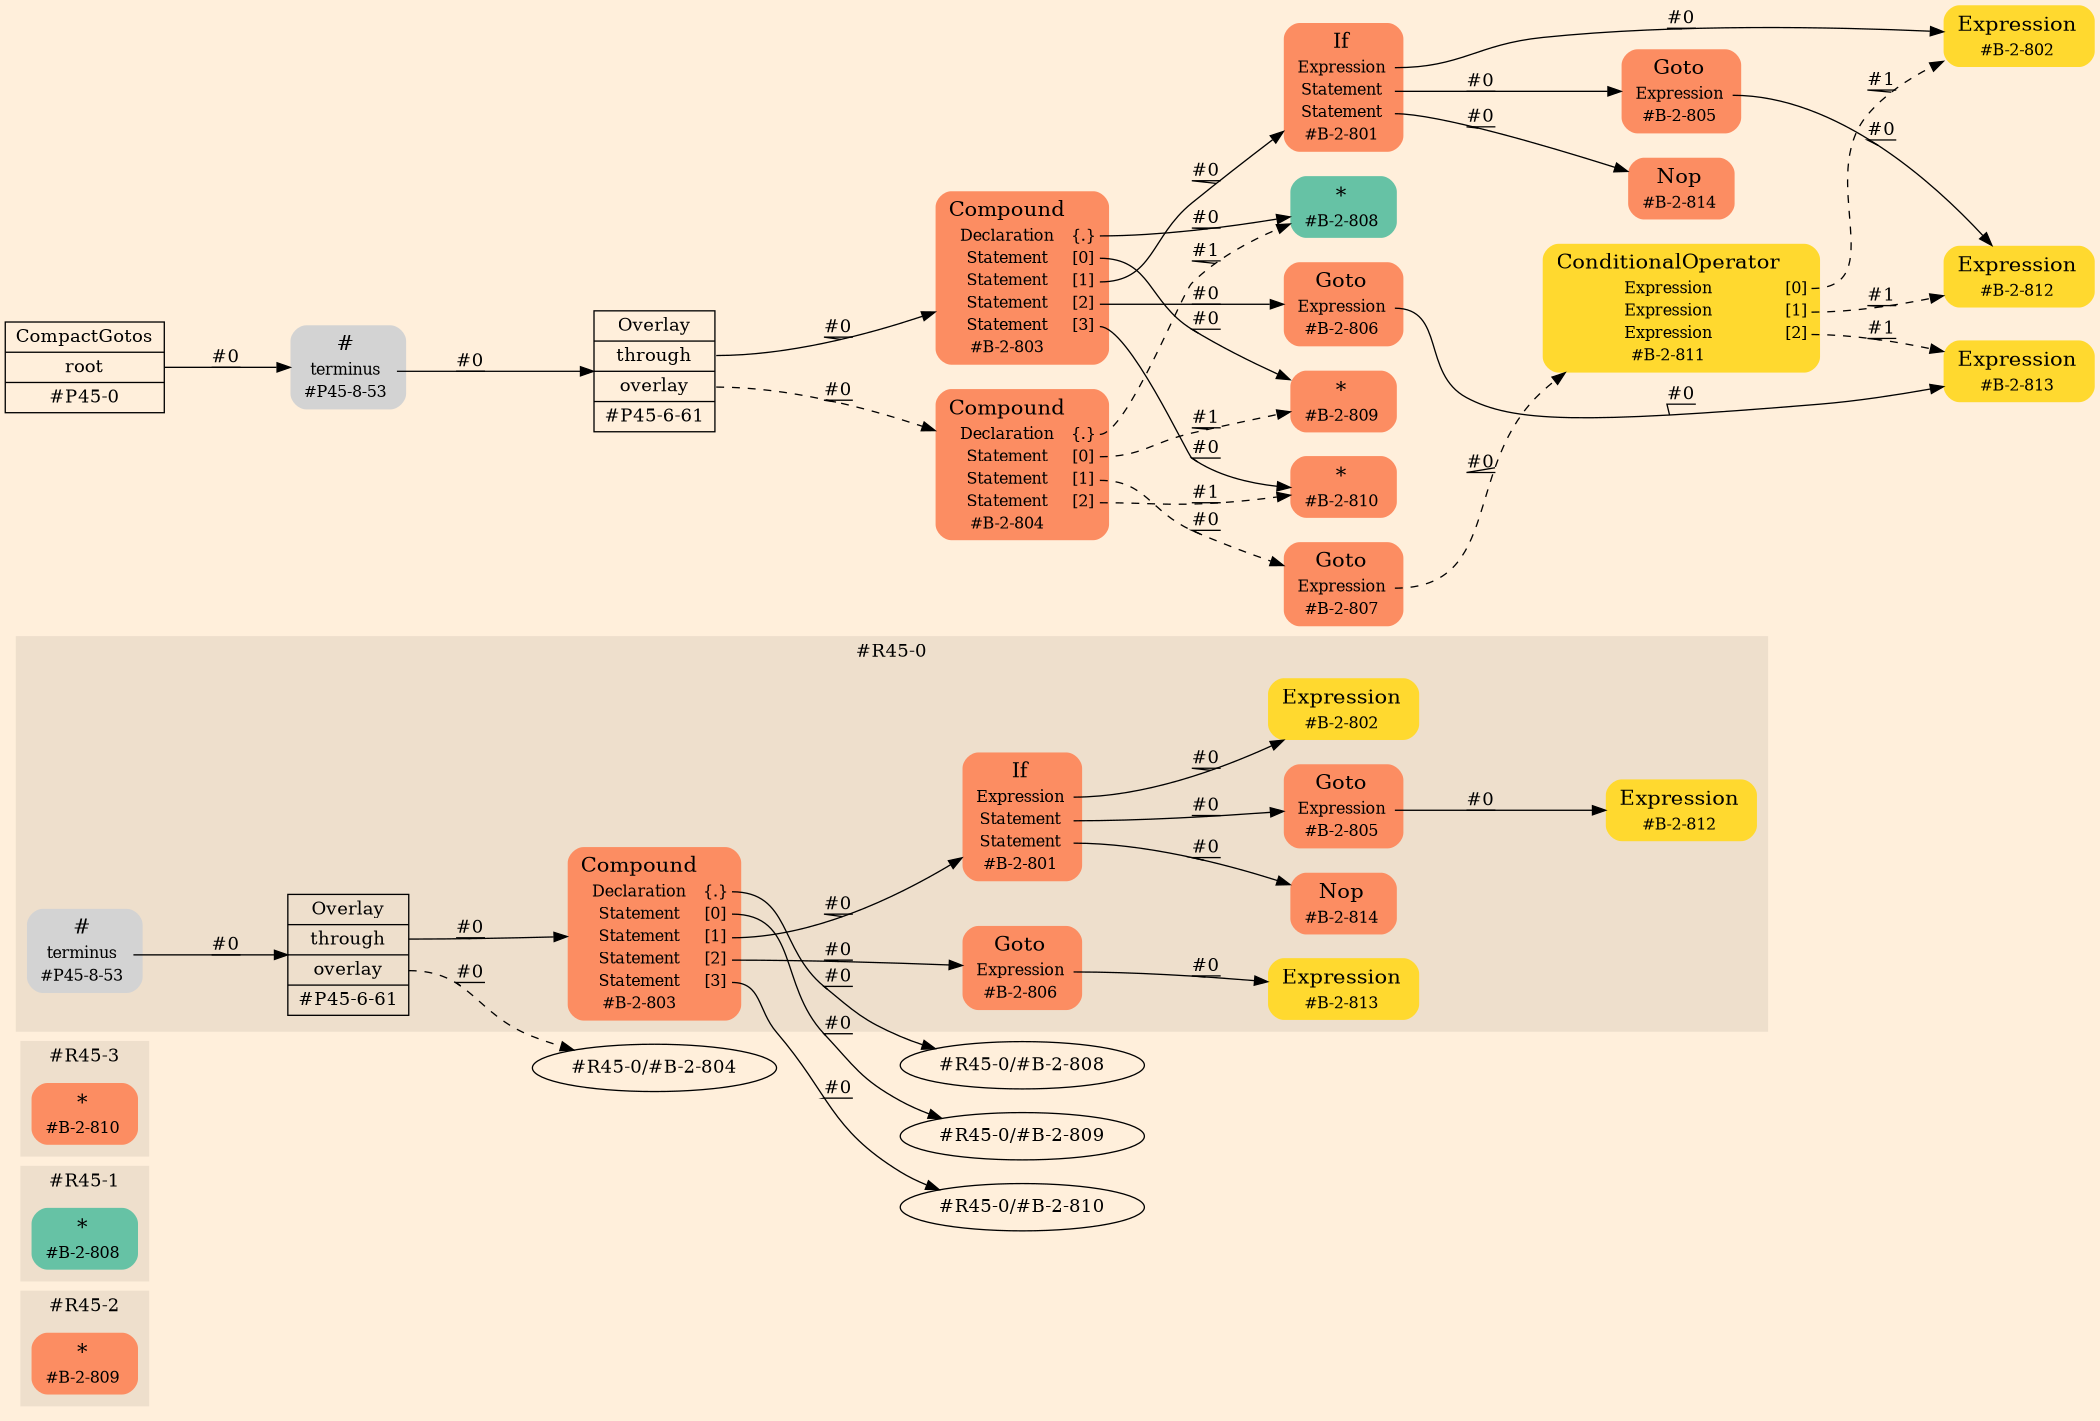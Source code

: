 digraph Inferno {
graph [
rankdir = "LR"
ranksep = 1.0
size = "14,20"
bgcolor = antiquewhite1
color = black
fontcolor = black
];
node [
];
subgraph "cluster#R45-2" {
label = "#R45-2"
style = "filled"
color = antiquewhite2
"#R45-2/#B-2-809" [
shape = "plaintext"
fillcolor = "/set28/2"
label = <<TABLE BORDER="0" CELLBORDER="0" CELLSPACING="0">
 <TR>
  <TD><FONT POINT-SIZE="16.0">*</FONT></TD>
  <TD></TD>
 </TR>
 <TR>
  <TD>#B-2-809</TD>
  <TD PORT="port0"></TD>
 </TR>
</TABLE>>
style = "rounded,filled"
fontsize = "12"
];
}
subgraph "cluster#R45-1" {
label = "#R45-1"
style = "filled"
color = antiquewhite2
"#R45-1/#B-2-808" [
shape = "plaintext"
fillcolor = "/set28/1"
label = <<TABLE BORDER="0" CELLBORDER="0" CELLSPACING="0">
 <TR>
  <TD><FONT POINT-SIZE="16.0">*</FONT></TD>
  <TD></TD>
 </TR>
 <TR>
  <TD>#B-2-808</TD>
  <TD PORT="port0"></TD>
 </TR>
</TABLE>>
style = "rounded,filled"
fontsize = "12"
];
}
subgraph "cluster#R45-3" {
label = "#R45-3"
style = "filled"
color = antiquewhite2
"#R45-3/#B-2-810" [
shape = "plaintext"
fillcolor = "/set28/2"
label = <<TABLE BORDER="0" CELLBORDER="0" CELLSPACING="0">
 <TR>
  <TD><FONT POINT-SIZE="16.0">*</FONT></TD>
  <TD></TD>
 </TR>
 <TR>
  <TD>#B-2-810</TD>
  <TD PORT="port0"></TD>
 </TR>
</TABLE>>
style = "rounded,filled"
fontsize = "12"
];
}
subgraph "cluster#R45-0" {
label = "#R45-0"
style = "filled"
color = antiquewhite2
"#R45-0/#B-2-806" [
shape = "plaintext"
fillcolor = "/set28/2"
label = <<TABLE BORDER="0" CELLBORDER="0" CELLSPACING="0">
 <TR>
  <TD><FONT POINT-SIZE="16.0">Goto</FONT></TD>
  <TD></TD>
 </TR>
 <TR>
  <TD>Expression</TD>
  <TD PORT="port0"></TD>
 </TR>
 <TR>
  <TD>#B-2-806</TD>
  <TD PORT="port1"></TD>
 </TR>
</TABLE>>
style = "rounded,filled"
fontsize = "12"
];
"#R45-0/#B-2-813" [
shape = "plaintext"
fillcolor = "/set28/6"
label = <<TABLE BORDER="0" CELLBORDER="0" CELLSPACING="0">
 <TR>
  <TD><FONT POINT-SIZE="16.0">Expression</FONT></TD>
  <TD></TD>
 </TR>
 <TR>
  <TD>#B-2-813</TD>
  <TD PORT="port0"></TD>
 </TR>
</TABLE>>
style = "rounded,filled"
fontsize = "12"
];
"#R45-0/#P45-6-61" [
shape = "record"
fillcolor = antiquewhite2
label = "<fixed> Overlay | <port0> through | <port1> overlay | <port2> #P45-6-61"
style = "filled"
fontsize = "14"
color = black
fontcolor = black
];
"#R45-0/#B-2-812" [
shape = "plaintext"
fillcolor = "/set28/6"
label = <<TABLE BORDER="0" CELLBORDER="0" CELLSPACING="0">
 <TR>
  <TD><FONT POINT-SIZE="16.0">Expression</FONT></TD>
  <TD></TD>
 </TR>
 <TR>
  <TD>#B-2-812</TD>
  <TD PORT="port0"></TD>
 </TR>
</TABLE>>
style = "rounded,filled"
fontsize = "12"
];
"#R45-0/#P45-8-53" [
shape = "plaintext"
label = <<TABLE BORDER="0" CELLBORDER="0" CELLSPACING="0">
 <TR>
  <TD><FONT POINT-SIZE="16.0">#</FONT></TD>
  <TD></TD>
 </TR>
 <TR>
  <TD>terminus</TD>
  <TD PORT="port0"></TD>
 </TR>
 <TR>
  <TD>#P45-8-53</TD>
  <TD PORT="port1"></TD>
 </TR>
</TABLE>>
style = "rounded,filled"
fontsize = "12"
];
"#R45-0/#B-2-801" [
shape = "plaintext"
fillcolor = "/set28/2"
label = <<TABLE BORDER="0" CELLBORDER="0" CELLSPACING="0">
 <TR>
  <TD><FONT POINT-SIZE="16.0">If</FONT></TD>
  <TD></TD>
 </TR>
 <TR>
  <TD>Expression</TD>
  <TD PORT="port0"></TD>
 </TR>
 <TR>
  <TD>Statement</TD>
  <TD PORT="port1"></TD>
 </TR>
 <TR>
  <TD>Statement</TD>
  <TD PORT="port2"></TD>
 </TR>
 <TR>
  <TD>#B-2-801</TD>
  <TD PORT="port3"></TD>
 </TR>
</TABLE>>
style = "rounded,filled"
fontsize = "12"
];
"#R45-0/#B-2-814" [
shape = "plaintext"
fillcolor = "/set28/2"
label = <<TABLE BORDER="0" CELLBORDER="0" CELLSPACING="0">
 <TR>
  <TD><FONT POINT-SIZE="16.0">Nop</FONT></TD>
  <TD></TD>
 </TR>
 <TR>
  <TD>#B-2-814</TD>
  <TD PORT="port0"></TD>
 </TR>
</TABLE>>
style = "rounded,filled"
fontsize = "12"
];
"#R45-0/#B-2-805" [
shape = "plaintext"
fillcolor = "/set28/2"
label = <<TABLE BORDER="0" CELLBORDER="0" CELLSPACING="0">
 <TR>
  <TD><FONT POINT-SIZE="16.0">Goto</FONT></TD>
  <TD></TD>
 </TR>
 <TR>
  <TD>Expression</TD>
  <TD PORT="port0"></TD>
 </TR>
 <TR>
  <TD>#B-2-805</TD>
  <TD PORT="port1"></TD>
 </TR>
</TABLE>>
style = "rounded,filled"
fontsize = "12"
];
"#R45-0/#B-2-803" [
shape = "plaintext"
fillcolor = "/set28/2"
label = <<TABLE BORDER="0" CELLBORDER="0" CELLSPACING="0">
 <TR>
  <TD><FONT POINT-SIZE="16.0">Compound</FONT></TD>
  <TD></TD>
 </TR>
 <TR>
  <TD>Declaration</TD>
  <TD PORT="port0">{.}</TD>
 </TR>
 <TR>
  <TD>Statement</TD>
  <TD PORT="port1">[0]</TD>
 </TR>
 <TR>
  <TD>Statement</TD>
  <TD PORT="port2">[1]</TD>
 </TR>
 <TR>
  <TD>Statement</TD>
  <TD PORT="port3">[2]</TD>
 </TR>
 <TR>
  <TD>Statement</TD>
  <TD PORT="port4">[3]</TD>
 </TR>
 <TR>
  <TD>#B-2-803</TD>
  <TD PORT="port5"></TD>
 </TR>
</TABLE>>
style = "rounded,filled"
fontsize = "12"
];
"#R45-0/#B-2-802" [
shape = "plaintext"
fillcolor = "/set28/6"
label = <<TABLE BORDER="0" CELLBORDER="0" CELLSPACING="0">
 <TR>
  <TD><FONT POINT-SIZE="16.0">Expression</FONT></TD>
  <TD></TD>
 </TR>
 <TR>
  <TD>#B-2-802</TD>
  <TD PORT="port0"></TD>
 </TR>
</TABLE>>
style = "rounded,filled"
fontsize = "12"
];
}
"#R45-0/#B-2-806":port0 -> "#R45-0/#B-2-813" [style="solid"
label = "#0"
decorate = true
color = black
fontcolor = black
];
"#R45-0/#P45-6-61":port0 -> "#R45-0/#B-2-803" [style="solid"
label = "#0"
decorate = true
color = black
fontcolor = black
];
"#R45-0/#P45-6-61":port1 -> "#R45-0/#B-2-804" [style="dashed"
label = "#0"
decorate = true
color = black
fontcolor = black
];
"#R45-0/#P45-8-53":port0 -> "#R45-0/#P45-6-61" [style="solid"
label = "#0"
decorate = true
color = black
fontcolor = black
];
"#R45-0/#B-2-801":port0 -> "#R45-0/#B-2-802" [style="solid"
label = "#0"
decorate = true
color = black
fontcolor = black
];
"#R45-0/#B-2-801":port1 -> "#R45-0/#B-2-805" [style="solid"
label = "#0"
decorate = true
color = black
fontcolor = black
];
"#R45-0/#B-2-801":port2 -> "#R45-0/#B-2-814" [style="solid"
label = "#0"
decorate = true
color = black
fontcolor = black
];
"#R45-0/#B-2-805":port0 -> "#R45-0/#B-2-812" [style="solid"
label = "#0"
decorate = true
color = black
fontcolor = black
];
"#R45-0/#B-2-803":port0 -> "#R45-0/#B-2-808" [style="solid"
label = "#0"
decorate = true
color = black
fontcolor = black
];
"#R45-0/#B-2-803":port1 -> "#R45-0/#B-2-809" [style="solid"
label = "#0"
decorate = true
color = black
fontcolor = black
];
"#R45-0/#B-2-803":port2 -> "#R45-0/#B-2-801" [style="solid"
label = "#0"
decorate = true
color = black
fontcolor = black
];
"#R45-0/#B-2-803":port3 -> "#R45-0/#B-2-806" [style="solid"
label = "#0"
decorate = true
color = black
fontcolor = black
];
"#R45-0/#B-2-803":port4 -> "#R45-0/#B-2-810" [style="solid"
label = "#0"
decorate = true
color = black
fontcolor = black
];
"CR#P45-0" [
shape = "record"
fillcolor = antiquewhite1
label = "<fixed> CompactGotos | <port0> root | <port1> #P45-0"
style = "filled"
fontsize = "14"
color = black
fontcolor = black
];
"#P45-8-53" [
shape = "plaintext"
label = <<TABLE BORDER="0" CELLBORDER="0" CELLSPACING="0">
 <TR>
  <TD><FONT POINT-SIZE="16.0">#</FONT></TD>
  <TD></TD>
 </TR>
 <TR>
  <TD>terminus</TD>
  <TD PORT="port0"></TD>
 </TR>
 <TR>
  <TD>#P45-8-53</TD>
  <TD PORT="port1"></TD>
 </TR>
</TABLE>>
style = "rounded,filled"
fontsize = "12"
];
"#P45-6-61" [
shape = "record"
fillcolor = antiquewhite1
label = "<fixed> Overlay | <port0> through | <port1> overlay | <port2> #P45-6-61"
style = "filled"
fontsize = "14"
color = black
fontcolor = black
];
"#B-2-803" [
shape = "plaintext"
fillcolor = "/set28/2"
label = <<TABLE BORDER="0" CELLBORDER="0" CELLSPACING="0">
 <TR>
  <TD><FONT POINT-SIZE="16.0">Compound</FONT></TD>
  <TD></TD>
 </TR>
 <TR>
  <TD>Declaration</TD>
  <TD PORT="port0">{.}</TD>
 </TR>
 <TR>
  <TD>Statement</TD>
  <TD PORT="port1">[0]</TD>
 </TR>
 <TR>
  <TD>Statement</TD>
  <TD PORT="port2">[1]</TD>
 </TR>
 <TR>
  <TD>Statement</TD>
  <TD PORT="port3">[2]</TD>
 </TR>
 <TR>
  <TD>Statement</TD>
  <TD PORT="port4">[3]</TD>
 </TR>
 <TR>
  <TD>#B-2-803</TD>
  <TD PORT="port5"></TD>
 </TR>
</TABLE>>
style = "rounded,filled"
fontsize = "12"
];
"#B-2-808" [
shape = "plaintext"
fillcolor = "/set28/1"
label = <<TABLE BORDER="0" CELLBORDER="0" CELLSPACING="0">
 <TR>
  <TD><FONT POINT-SIZE="16.0">*</FONT></TD>
  <TD></TD>
 </TR>
 <TR>
  <TD>#B-2-808</TD>
  <TD PORT="port0"></TD>
 </TR>
</TABLE>>
style = "rounded,filled"
fontsize = "12"
];
"#B-2-809" [
shape = "plaintext"
fillcolor = "/set28/2"
label = <<TABLE BORDER="0" CELLBORDER="0" CELLSPACING="0">
 <TR>
  <TD><FONT POINT-SIZE="16.0">*</FONT></TD>
  <TD></TD>
 </TR>
 <TR>
  <TD>#B-2-809</TD>
  <TD PORT="port0"></TD>
 </TR>
</TABLE>>
style = "rounded,filled"
fontsize = "12"
];
"#B-2-801" [
shape = "plaintext"
fillcolor = "/set28/2"
label = <<TABLE BORDER="0" CELLBORDER="0" CELLSPACING="0">
 <TR>
  <TD><FONT POINT-SIZE="16.0">If</FONT></TD>
  <TD></TD>
 </TR>
 <TR>
  <TD>Expression</TD>
  <TD PORT="port0"></TD>
 </TR>
 <TR>
  <TD>Statement</TD>
  <TD PORT="port1"></TD>
 </TR>
 <TR>
  <TD>Statement</TD>
  <TD PORT="port2"></TD>
 </TR>
 <TR>
  <TD>#B-2-801</TD>
  <TD PORT="port3"></TD>
 </TR>
</TABLE>>
style = "rounded,filled"
fontsize = "12"
];
"#B-2-802" [
shape = "plaintext"
fillcolor = "/set28/6"
label = <<TABLE BORDER="0" CELLBORDER="0" CELLSPACING="0">
 <TR>
  <TD><FONT POINT-SIZE="16.0">Expression</FONT></TD>
  <TD></TD>
 </TR>
 <TR>
  <TD>#B-2-802</TD>
  <TD PORT="port0"></TD>
 </TR>
</TABLE>>
style = "rounded,filled"
fontsize = "12"
];
"#B-2-805" [
shape = "plaintext"
fillcolor = "/set28/2"
label = <<TABLE BORDER="0" CELLBORDER="0" CELLSPACING="0">
 <TR>
  <TD><FONT POINT-SIZE="16.0">Goto</FONT></TD>
  <TD></TD>
 </TR>
 <TR>
  <TD>Expression</TD>
  <TD PORT="port0"></TD>
 </TR>
 <TR>
  <TD>#B-2-805</TD>
  <TD PORT="port1"></TD>
 </TR>
</TABLE>>
style = "rounded,filled"
fontsize = "12"
];
"#B-2-812" [
shape = "plaintext"
fillcolor = "/set28/6"
label = <<TABLE BORDER="0" CELLBORDER="0" CELLSPACING="0">
 <TR>
  <TD><FONT POINT-SIZE="16.0">Expression</FONT></TD>
  <TD></TD>
 </TR>
 <TR>
  <TD>#B-2-812</TD>
  <TD PORT="port0"></TD>
 </TR>
</TABLE>>
style = "rounded,filled"
fontsize = "12"
];
"#B-2-814" [
shape = "plaintext"
fillcolor = "/set28/2"
label = <<TABLE BORDER="0" CELLBORDER="0" CELLSPACING="0">
 <TR>
  <TD><FONT POINT-SIZE="16.0">Nop</FONT></TD>
  <TD></TD>
 </TR>
 <TR>
  <TD>#B-2-814</TD>
  <TD PORT="port0"></TD>
 </TR>
</TABLE>>
style = "rounded,filled"
fontsize = "12"
];
"#B-2-806" [
shape = "plaintext"
fillcolor = "/set28/2"
label = <<TABLE BORDER="0" CELLBORDER="0" CELLSPACING="0">
 <TR>
  <TD><FONT POINT-SIZE="16.0">Goto</FONT></TD>
  <TD></TD>
 </TR>
 <TR>
  <TD>Expression</TD>
  <TD PORT="port0"></TD>
 </TR>
 <TR>
  <TD>#B-2-806</TD>
  <TD PORT="port1"></TD>
 </TR>
</TABLE>>
style = "rounded,filled"
fontsize = "12"
];
"#B-2-813" [
shape = "plaintext"
fillcolor = "/set28/6"
label = <<TABLE BORDER="0" CELLBORDER="0" CELLSPACING="0">
 <TR>
  <TD><FONT POINT-SIZE="16.0">Expression</FONT></TD>
  <TD></TD>
 </TR>
 <TR>
  <TD>#B-2-813</TD>
  <TD PORT="port0"></TD>
 </TR>
</TABLE>>
style = "rounded,filled"
fontsize = "12"
];
"#B-2-810" [
shape = "plaintext"
fillcolor = "/set28/2"
label = <<TABLE BORDER="0" CELLBORDER="0" CELLSPACING="0">
 <TR>
  <TD><FONT POINT-SIZE="16.0">*</FONT></TD>
  <TD></TD>
 </TR>
 <TR>
  <TD>#B-2-810</TD>
  <TD PORT="port0"></TD>
 </TR>
</TABLE>>
style = "rounded,filled"
fontsize = "12"
];
"#B-2-804" [
shape = "plaintext"
fillcolor = "/set28/2"
label = <<TABLE BORDER="0" CELLBORDER="0" CELLSPACING="0">
 <TR>
  <TD><FONT POINT-SIZE="16.0">Compound</FONT></TD>
  <TD></TD>
 </TR>
 <TR>
  <TD>Declaration</TD>
  <TD PORT="port0">{.}</TD>
 </TR>
 <TR>
  <TD>Statement</TD>
  <TD PORT="port1">[0]</TD>
 </TR>
 <TR>
  <TD>Statement</TD>
  <TD PORT="port2">[1]</TD>
 </TR>
 <TR>
  <TD>Statement</TD>
  <TD PORT="port3">[2]</TD>
 </TR>
 <TR>
  <TD>#B-2-804</TD>
  <TD PORT="port4"></TD>
 </TR>
</TABLE>>
style = "rounded,filled"
fontsize = "12"
];
"#B-2-807" [
shape = "plaintext"
fillcolor = "/set28/2"
label = <<TABLE BORDER="0" CELLBORDER="0" CELLSPACING="0">
 <TR>
  <TD><FONT POINT-SIZE="16.0">Goto</FONT></TD>
  <TD></TD>
 </TR>
 <TR>
  <TD>Expression</TD>
  <TD PORT="port0"></TD>
 </TR>
 <TR>
  <TD>#B-2-807</TD>
  <TD PORT="port1"></TD>
 </TR>
</TABLE>>
style = "rounded,filled"
fontsize = "12"
];
"#B-2-811" [
shape = "plaintext"
fillcolor = "/set28/6"
label = <<TABLE BORDER="0" CELLBORDER="0" CELLSPACING="0">
 <TR>
  <TD><FONT POINT-SIZE="16.0">ConditionalOperator</FONT></TD>
  <TD></TD>
 </TR>
 <TR>
  <TD>Expression</TD>
  <TD PORT="port0">[0]</TD>
 </TR>
 <TR>
  <TD>Expression</TD>
  <TD PORT="port1">[1]</TD>
 </TR>
 <TR>
  <TD>Expression</TD>
  <TD PORT="port2">[2]</TD>
 </TR>
 <TR>
  <TD>#B-2-811</TD>
  <TD PORT="port3"></TD>
 </TR>
</TABLE>>
style = "rounded,filled"
fontsize = "12"
];
"CR#P45-0":port0 -> "#P45-8-53" [style="solid"
label = "#0"
decorate = true
color = black
fontcolor = black
];
"#P45-8-53":port0 -> "#P45-6-61" [style="solid"
label = "#0"
decorate = true
color = black
fontcolor = black
];
"#P45-6-61":port0 -> "#B-2-803" [style="solid"
label = "#0"
decorate = true
color = black
fontcolor = black
];
"#P45-6-61":port1 -> "#B-2-804" [style="dashed"
label = "#0"
decorate = true
color = black
fontcolor = black
];
"#B-2-803":port0 -> "#B-2-808" [style="solid"
label = "#0"
decorate = true
color = black
fontcolor = black
];
"#B-2-803":port1 -> "#B-2-809" [style="solid"
label = "#0"
decorate = true
color = black
fontcolor = black
];
"#B-2-803":port2 -> "#B-2-801" [style="solid"
label = "#0"
decorate = true
color = black
fontcolor = black
];
"#B-2-803":port3 -> "#B-2-806" [style="solid"
label = "#0"
decorate = true
color = black
fontcolor = black
];
"#B-2-803":port4 -> "#B-2-810" [style="solid"
label = "#0"
decorate = true
color = black
fontcolor = black
];
"#B-2-801":port0 -> "#B-2-802" [style="solid"
label = "#0"
decorate = true
color = black
fontcolor = black
];
"#B-2-801":port1 -> "#B-2-805" [style="solid"
label = "#0"
decorate = true
color = black
fontcolor = black
];
"#B-2-801":port2 -> "#B-2-814" [style="solid"
label = "#0"
decorate = true
color = black
fontcolor = black
];
"#B-2-805":port0 -> "#B-2-812" [style="solid"
label = "#0"
decorate = true
color = black
fontcolor = black
];
"#B-2-806":port0 -> "#B-2-813" [style="solid"
label = "#0"
decorate = true
color = black
fontcolor = black
];
"#B-2-804":port0 -> "#B-2-808" [style="dashed"
label = "#1"
decorate = true
color = black
fontcolor = black
];
"#B-2-804":port1 -> "#B-2-809" [style="dashed"
label = "#1"
decorate = true
color = black
fontcolor = black
];
"#B-2-804":port2 -> "#B-2-807" [style="dashed"
label = "#0"
decorate = true
color = black
fontcolor = black
];
"#B-2-804":port3 -> "#B-2-810" [style="dashed"
label = "#1"
decorate = true
color = black
fontcolor = black
];
"#B-2-807":port0 -> "#B-2-811" [style="dashed"
label = "#0"
decorate = true
color = black
fontcolor = black
];
"#B-2-811":port0 -> "#B-2-802" [style="dashed"
label = "#1"
decorate = true
color = black
fontcolor = black
];
"#B-2-811":port1 -> "#B-2-812" [style="dashed"
label = "#1"
decorate = true
color = black
fontcolor = black
];
"#B-2-811":port2 -> "#B-2-813" [style="dashed"
label = "#1"
decorate = true
color = black
fontcolor = black
];
}
